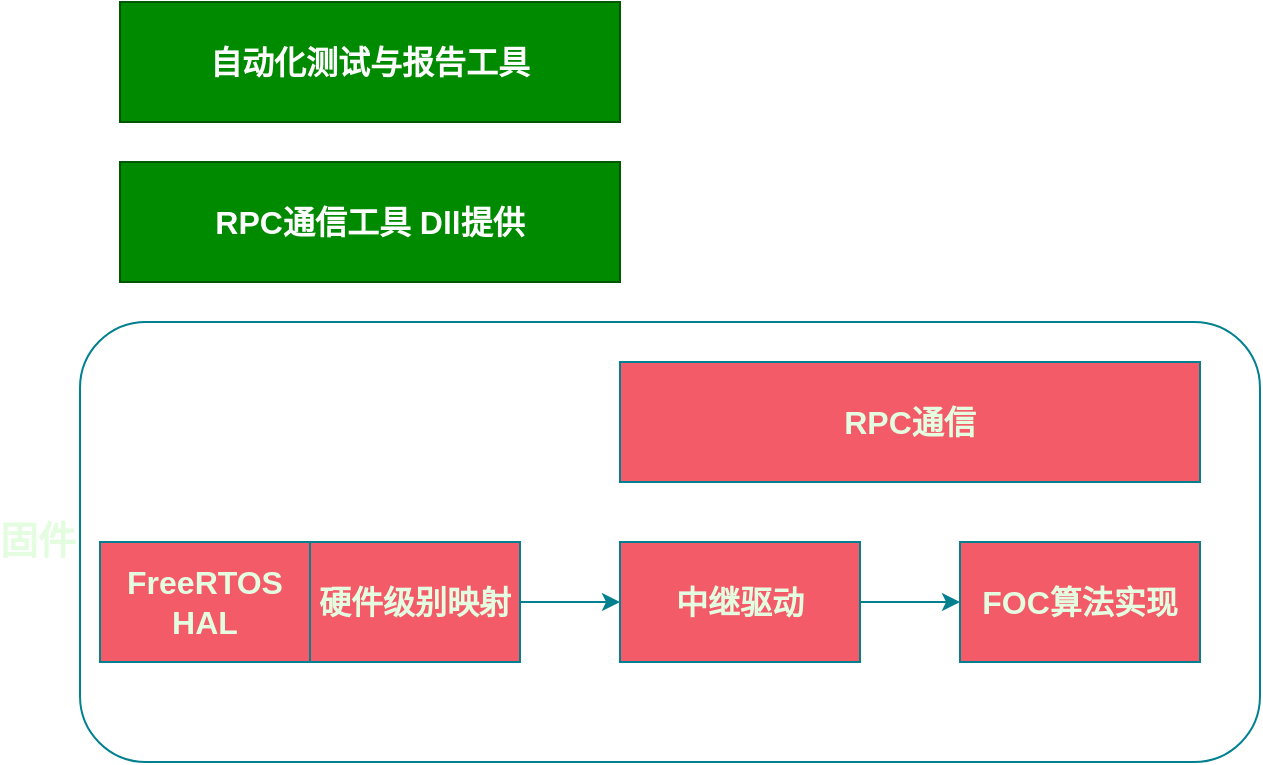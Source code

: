 <mxfile version="26.0.11">
  <diagram name="第 1 页" id="8biO5ifVdaOKBa2SmJb8">
    <mxGraphModel dx="1434" dy="746" grid="1" gridSize="10" guides="1" tooltips="1" connect="1" arrows="1" fold="1" page="1" pageScale="1" pageWidth="1169" pageHeight="827" math="0" shadow="0" adaptiveColors="auto">
      <root>
        <mxCell id="0" />
        <mxCell id="1" parent="0" />
        <mxCell id="BNqlOPU7mWvOLJDjoSkw-2" value="固件" style="rounded=1;whiteSpace=wrap;html=1;strokeColor=#028090;fontColor=light-dark(#E4FDE1, #ffffff);fillColor=none;fontStyle=1;labelPosition=left;verticalLabelPosition=middle;align=right;verticalAlign=middle;spacingLeft=0;fontSize=19;" parent="1" vertex="1">
          <mxGeometry x="300" y="420" width="590" height="220" as="geometry" />
        </mxCell>
        <mxCell id="BNqlOPU7mWvOLJDjoSkw-1" value="RPC通信工具 Dll提供" style="rounded=0;whiteSpace=wrap;html=1;labelBackgroundColor=none;fillColor=#008a00;strokeColor=#005700;fontColor=#ffffff;fontStyle=1;fontSize=16;" parent="1" vertex="1">
          <mxGeometry x="320" y="340" width="250" height="60" as="geometry" />
        </mxCell>
        <mxCell id="BNqlOPU7mWvOLJDjoSkw-4" value="自动化测试与报告工具" style="rounded=0;whiteSpace=wrap;html=1;labelBackgroundColor=none;fillColor=#008a00;strokeColor=#005700;fontColor=#ffffff;fontStyle=1;fontSize=16;" parent="1" vertex="1">
          <mxGeometry x="320" y="260" width="250" height="60" as="geometry" />
        </mxCell>
        <mxCell id="7idneSWE3G47reS1xaLq-1" value="RPC通信" style="rounded=0;whiteSpace=wrap;html=1;labelBackgroundColor=none;fillColor=#F45B69;strokeColor=#028090;fontColor=light-dark(#E4FDE1, #ffffff);fontStyle=1;fontSize=16;" parent="1" vertex="1">
          <mxGeometry x="570" y="440" width="290" height="60" as="geometry" />
        </mxCell>
        <mxCell id="7idneSWE3G47reS1xaLq-7" style="edgeStyle=orthogonalEdgeStyle;rounded=0;orthogonalLoop=1;jettySize=auto;html=1;exitX=1;exitY=0.5;exitDx=0;exitDy=0;entryX=0;entryY=0.5;entryDx=0;entryDy=0;labelBackgroundColor=none;strokeColor=#028090;fontColor=light-dark(#E4FDE1, #ffffff);fontStyle=1;fontSize=16;" parent="1" source="7idneSWE3G47reS1xaLq-2" target="7idneSWE3G47reS1xaLq-3" edge="1">
          <mxGeometry relative="1" as="geometry" />
        </mxCell>
        <mxCell id="7idneSWE3G47reS1xaLq-2" value="中继&lt;span style=&quot;background-color: initial;&quot;&gt;驱动&lt;/span&gt;" style="rounded=0;whiteSpace=wrap;html=1;labelBackgroundColor=none;fillColor=#F45B69;strokeColor=#028090;fontColor=light-dark(#E4FDE1, #ffffff);fontStyle=1;fontSize=16;" parent="1" vertex="1">
          <mxGeometry x="570" y="530" width="120" height="60" as="geometry" />
        </mxCell>
        <mxCell id="7idneSWE3G47reS1xaLq-3" value="FOC算法实现" style="rounded=0;whiteSpace=wrap;html=1;labelBackgroundColor=none;fillColor=#F45B69;strokeColor=#028090;fontColor=light-dark(#E4FDE1, #ffffff);fontStyle=1;fontSize=16;" parent="1" vertex="1">
          <mxGeometry x="740" y="530" width="120" height="60" as="geometry" />
        </mxCell>
        <mxCell id="7idneSWE3G47reS1xaLq-5" value="" style="group;labelBackgroundColor=none;fontColor=light-dark(#E4FDE1, #ffffff);fontStyle=1;fontSize=16;" parent="1" vertex="1" connectable="0">
          <mxGeometry x="310" y="530" width="210" height="60" as="geometry" />
        </mxCell>
        <mxCell id="7F3su67hpWIr7ZEjKbrC-1" value="硬件级别映射" style="rounded=0;whiteSpace=wrap;html=1;labelBackgroundColor=none;fillColor=#F45B69;strokeColor=#028090;fontColor=light-dark(#E4FDE1, #ffffff);fontStyle=1;fontSize=16;" parent="7idneSWE3G47reS1xaLq-5" vertex="1">
          <mxGeometry x="105" width="105" height="60" as="geometry" />
        </mxCell>
        <mxCell id="7idneSWE3G47reS1xaLq-4" value="FreeRTOS&lt;div&gt;HAL&lt;/div&gt;" style="rounded=0;whiteSpace=wrap;html=1;labelBackgroundColor=none;fillColor=#F45B69;strokeColor=#028090;fontColor=light-dark(#E4FDE1, #ffffff);fontStyle=1;fontSize=16;" parent="7idneSWE3G47reS1xaLq-5" vertex="1">
          <mxGeometry width="105" height="60" as="geometry" />
        </mxCell>
        <mxCell id="7idneSWE3G47reS1xaLq-6" style="edgeStyle=orthogonalEdgeStyle;rounded=0;orthogonalLoop=1;jettySize=auto;html=1;exitX=1;exitY=0.5;exitDx=0;exitDy=0;entryX=0;entryY=0.5;entryDx=0;entryDy=0;labelBackgroundColor=none;strokeColor=#028090;fontColor=light-dark(#E4FDE1, #ffffff);fontStyle=1;fontSize=16;" parent="1" source="7F3su67hpWIr7ZEjKbrC-1" target="7idneSWE3G47reS1xaLq-2" edge="1">
          <mxGeometry relative="1" as="geometry" />
        </mxCell>
      </root>
    </mxGraphModel>
  </diagram>
</mxfile>
